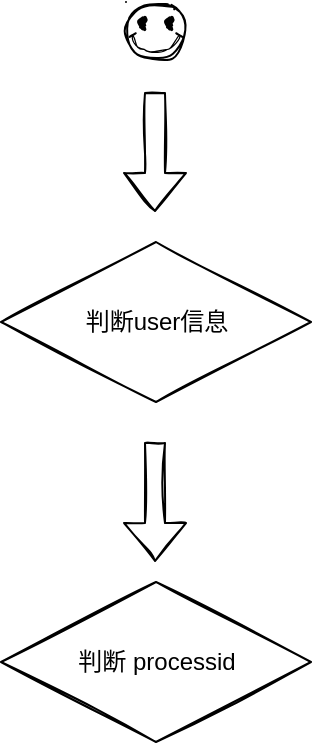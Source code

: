 <mxfile version="16.0.2" type="device"><diagram id="xPrcQxZAd3R1MGOFXoL5" name="提交"><mxGraphModel dx="1413" dy="1692" grid="1" gridSize="10" guides="1" tooltips="1" connect="1" arrows="1" fold="1" page="1" pageScale="1" pageWidth="827" pageHeight="1169" math="0" shadow="0"><root><mxCell id="0"/><mxCell id="1" parent="0"/><mxCell id="vZI9F40fW_4BFjboykE--4" value="" style="verticalLabelPosition=bottom;verticalAlign=top;html=1;shape=mxgraph.basic.smiley;sketch=1;fillColor=none;" vertex="1" parent="1"><mxGeometry x="20" y="90" width="30" height="30" as="geometry"/></mxCell><mxCell id="vZI9F40fW_4BFjboykE--7" value="" style="shape=flexArrow;endArrow=classic;html=1;rounded=0;sketch=1;" edge="1" parent="1"><mxGeometry width="50" height="50" relative="1" as="geometry"><mxPoint x="34.5" y="135" as="sourcePoint"/><mxPoint x="34.5" y="195" as="targetPoint"/></mxGeometry></mxCell><mxCell id="vZI9F40fW_4BFjboykE--9" value="判断user信息" style="rhombus;whiteSpace=wrap;html=1;sketch=1;fillColor=none;" vertex="1" parent="1"><mxGeometry x="-42.5" y="210" width="155" height="80" as="geometry"/></mxCell><mxCell id="vZI9F40fW_4BFjboykE--10" value="判断 processid" style="rhombus;whiteSpace=wrap;html=1;sketch=1;fillColor=none;" vertex="1" parent="1"><mxGeometry x="-42.5" y="380" width="155" height="80" as="geometry"/></mxCell><mxCell id="vZI9F40fW_4BFjboykE--11" value="" style="shape=flexArrow;endArrow=classic;html=1;rounded=0;sketch=1;" edge="1" parent="1"><mxGeometry width="50" height="50" relative="1" as="geometry"><mxPoint x="34.5" y="310" as="sourcePoint"/><mxPoint x="34.5" y="370" as="targetPoint"/></mxGeometry></mxCell></root></mxGraphModel></diagram></mxfile>